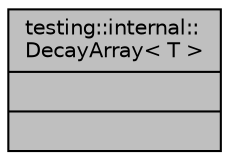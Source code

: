 digraph "testing::internal::DecayArray&lt; T &gt;"
{
  edge [fontname="Helvetica",fontsize="10",labelfontname="Helvetica",labelfontsize="10"];
  node [fontname="Helvetica",fontsize="10",shape=record];
  Node1 [label="{testing::internal::\lDecayArray\< T \>\n||}",height=0.2,width=0.4,color="black", fillcolor="grey75", style="filled", fontcolor="black"];
}
